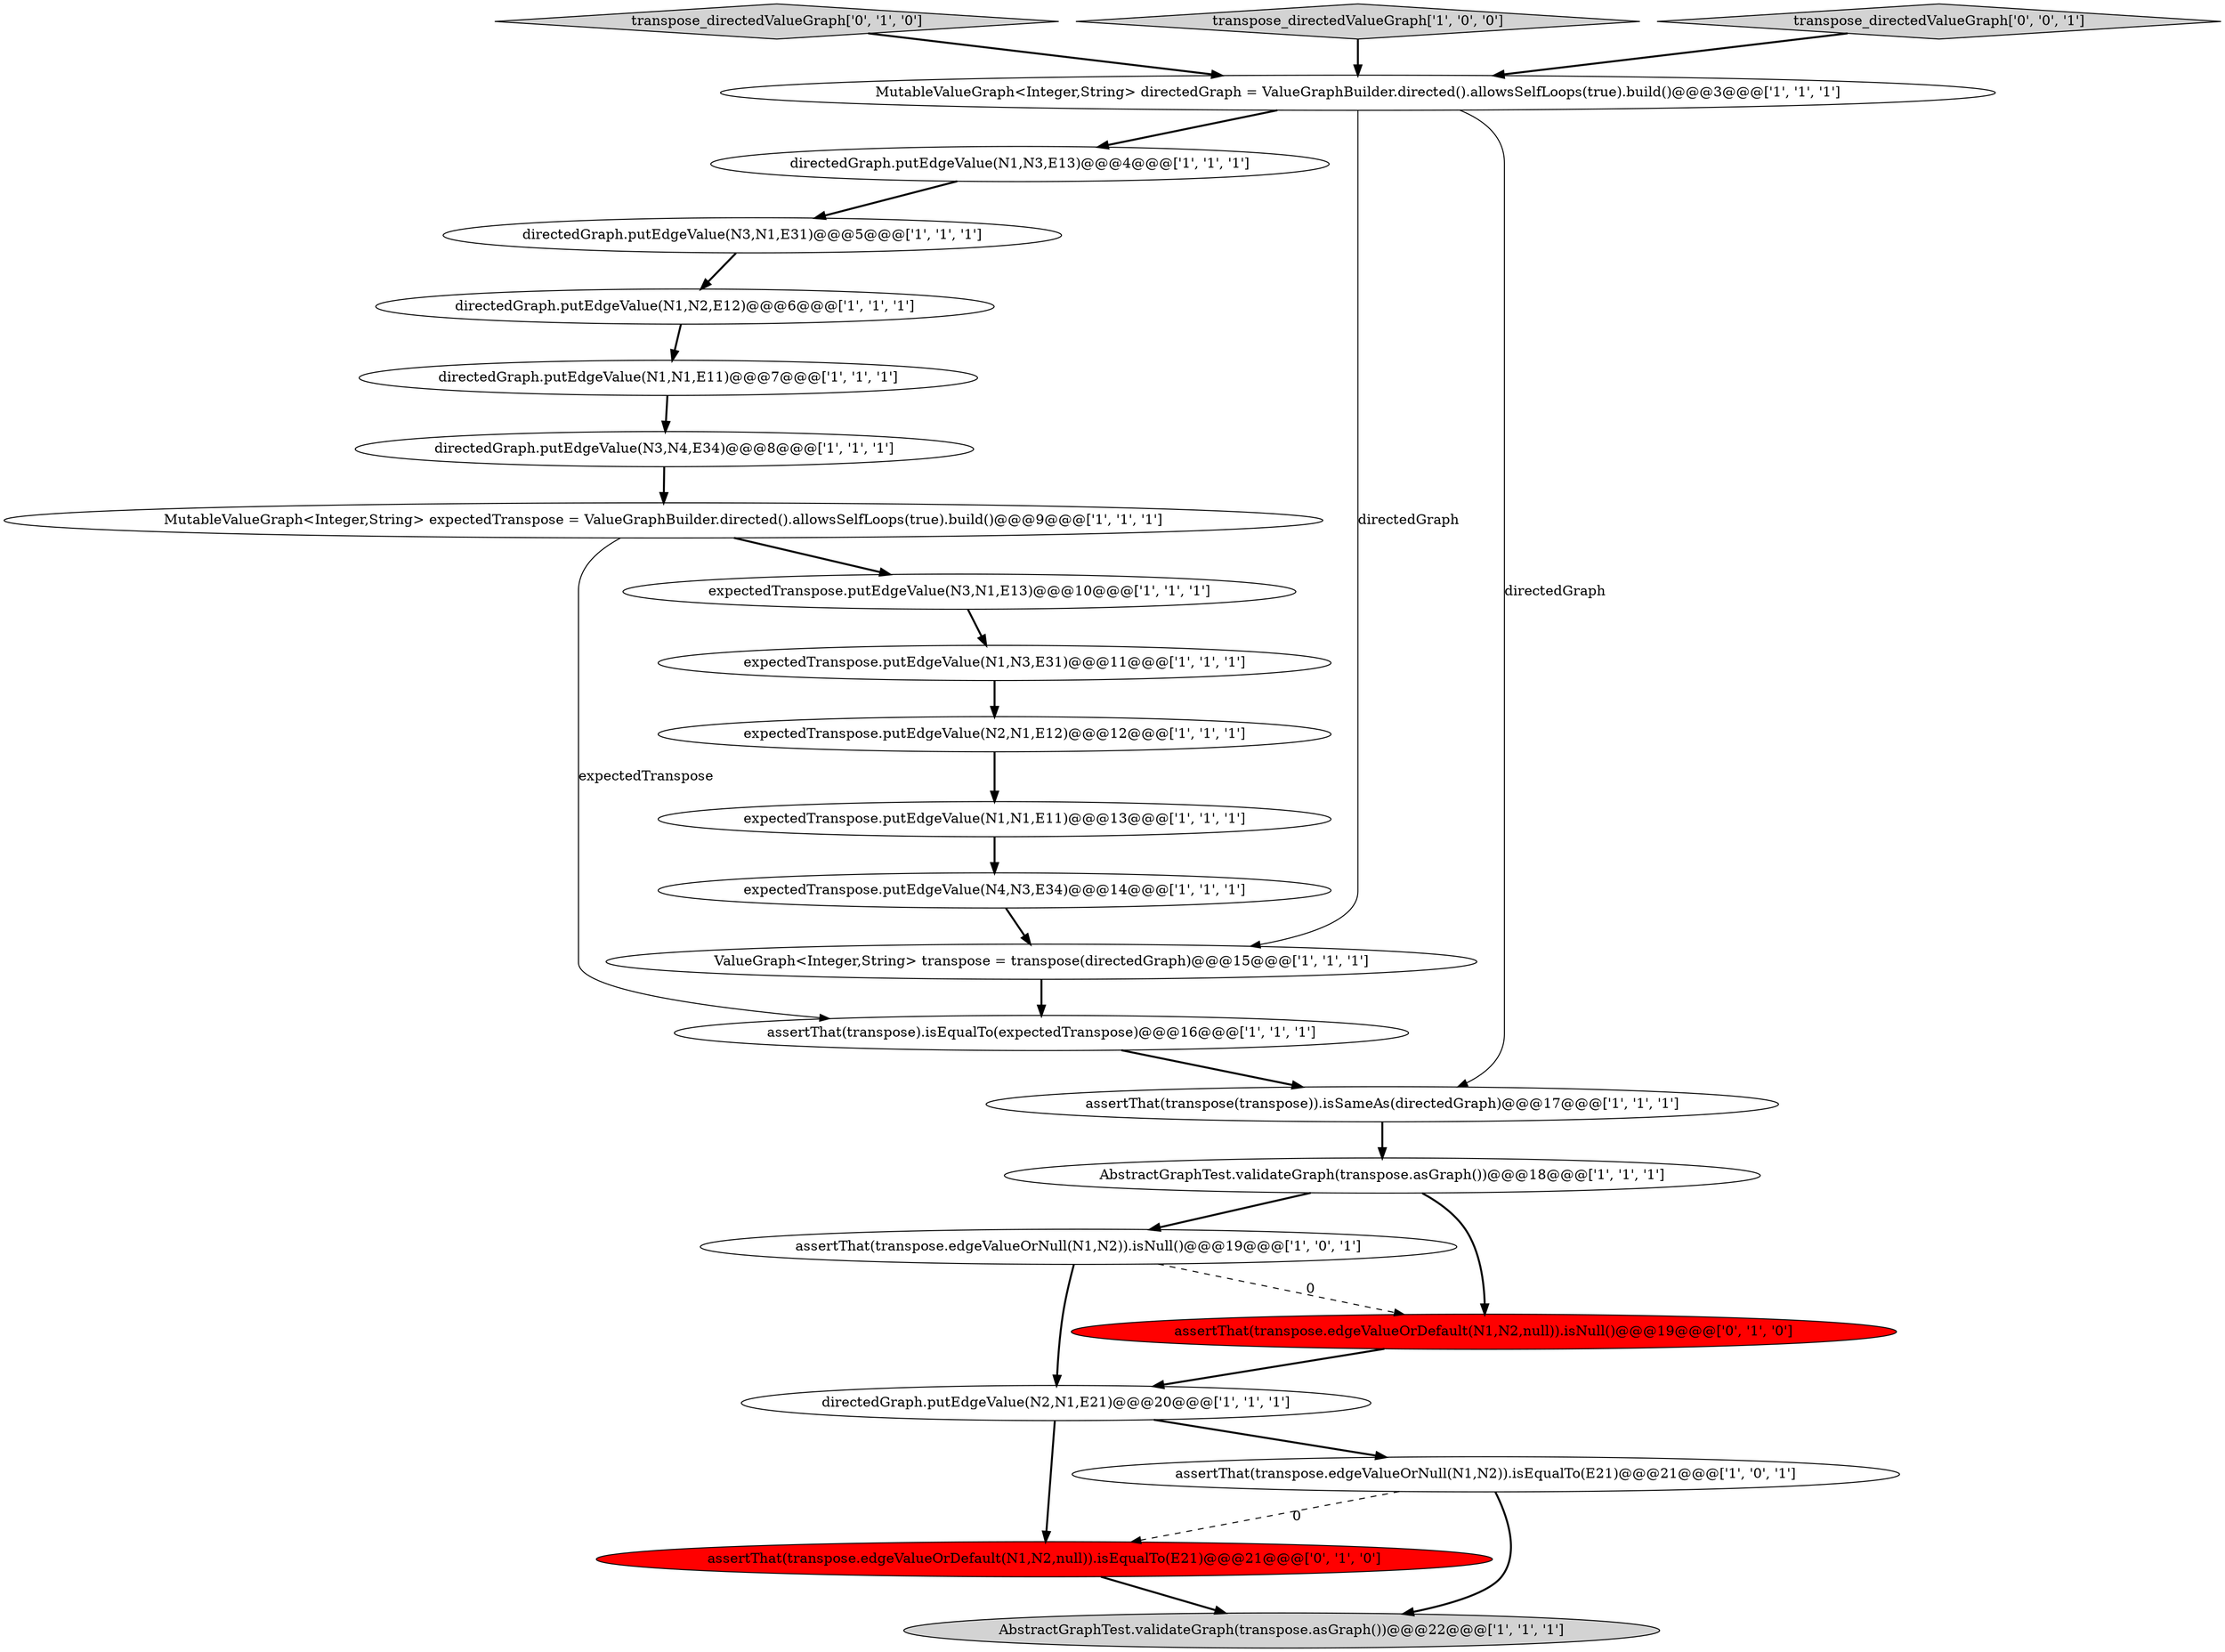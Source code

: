 digraph {
3 [style = filled, label = "assertThat(transpose).isEqualTo(expectedTranspose)@@@16@@@['1', '1', '1']", fillcolor = white, shape = ellipse image = "AAA0AAABBB1BBB"];
0 [style = filled, label = "directedGraph.putEdgeValue(N3,N4,E34)@@@8@@@['1', '1', '1']", fillcolor = white, shape = ellipse image = "AAA0AAABBB1BBB"];
19 [style = filled, label = "AbstractGraphTest.validateGraph(transpose.asGraph())@@@22@@@['1', '1', '1']", fillcolor = lightgray, shape = ellipse image = "AAA0AAABBB1BBB"];
10 [style = filled, label = "directedGraph.putEdgeValue(N2,N1,E21)@@@20@@@['1', '1', '1']", fillcolor = white, shape = ellipse image = "AAA0AAABBB1BBB"];
5 [style = filled, label = "MutableValueGraph<Integer,String> directedGraph = ValueGraphBuilder.directed().allowsSelfLoops(true).build()@@@3@@@['1', '1', '1']", fillcolor = white, shape = ellipse image = "AAA0AAABBB1BBB"];
22 [style = filled, label = "assertThat(transpose.edgeValueOrDefault(N1,N2,null)).isEqualTo(E21)@@@21@@@['0', '1', '0']", fillcolor = red, shape = ellipse image = "AAA1AAABBB2BBB"];
8 [style = filled, label = "directedGraph.putEdgeValue(N1,N3,E13)@@@4@@@['1', '1', '1']", fillcolor = white, shape = ellipse image = "AAA0AAABBB1BBB"];
14 [style = filled, label = "directedGraph.putEdgeValue(N3,N1,E31)@@@5@@@['1', '1', '1']", fillcolor = white, shape = ellipse image = "AAA0AAABBB1BBB"];
1 [style = filled, label = "ValueGraph<Integer,String> transpose = transpose(directedGraph)@@@15@@@['1', '1', '1']", fillcolor = white, shape = ellipse image = "AAA0AAABBB1BBB"];
20 [style = filled, label = "expectedTranspose.putEdgeValue(N1,N1,E11)@@@13@@@['1', '1', '1']", fillcolor = white, shape = ellipse image = "AAA0AAABBB1BBB"];
21 [style = filled, label = "transpose_directedValueGraph['0', '1', '0']", fillcolor = lightgray, shape = diamond image = "AAA0AAABBB2BBB"];
2 [style = filled, label = "directedGraph.putEdgeValue(N1,N1,E11)@@@7@@@['1', '1', '1']", fillcolor = white, shape = ellipse image = "AAA0AAABBB1BBB"];
17 [style = filled, label = "transpose_directedValueGraph['1', '0', '0']", fillcolor = lightgray, shape = diamond image = "AAA0AAABBB1BBB"];
11 [style = filled, label = "expectedTranspose.putEdgeValue(N1,N3,E31)@@@11@@@['1', '1', '1']", fillcolor = white, shape = ellipse image = "AAA0AAABBB1BBB"];
16 [style = filled, label = "assertThat(transpose(transpose)).isSameAs(directedGraph)@@@17@@@['1', '1', '1']", fillcolor = white, shape = ellipse image = "AAA0AAABBB1BBB"];
18 [style = filled, label = "expectedTranspose.putEdgeValue(N3,N1,E13)@@@10@@@['1', '1', '1']", fillcolor = white, shape = ellipse image = "AAA0AAABBB1BBB"];
13 [style = filled, label = "AbstractGraphTest.validateGraph(transpose.asGraph())@@@18@@@['1', '1', '1']", fillcolor = white, shape = ellipse image = "AAA0AAABBB1BBB"];
4 [style = filled, label = "expectedTranspose.putEdgeValue(N2,N1,E12)@@@12@@@['1', '1', '1']", fillcolor = white, shape = ellipse image = "AAA0AAABBB1BBB"];
7 [style = filled, label = "assertThat(transpose.edgeValueOrNull(N1,N2)).isEqualTo(E21)@@@21@@@['1', '0', '1']", fillcolor = white, shape = ellipse image = "AAA0AAABBB1BBB"];
15 [style = filled, label = "expectedTranspose.putEdgeValue(N4,N3,E34)@@@14@@@['1', '1', '1']", fillcolor = white, shape = ellipse image = "AAA0AAABBB1BBB"];
9 [style = filled, label = "assertThat(transpose.edgeValueOrNull(N1,N2)).isNull()@@@19@@@['1', '0', '1']", fillcolor = white, shape = ellipse image = "AAA0AAABBB1BBB"];
12 [style = filled, label = "MutableValueGraph<Integer,String> expectedTranspose = ValueGraphBuilder.directed().allowsSelfLoops(true).build()@@@9@@@['1', '1', '1']", fillcolor = white, shape = ellipse image = "AAA0AAABBB1BBB"];
23 [style = filled, label = "assertThat(transpose.edgeValueOrDefault(N1,N2,null)).isNull()@@@19@@@['0', '1', '0']", fillcolor = red, shape = ellipse image = "AAA1AAABBB2BBB"];
24 [style = filled, label = "transpose_directedValueGraph['0', '0', '1']", fillcolor = lightgray, shape = diamond image = "AAA0AAABBB3BBB"];
6 [style = filled, label = "directedGraph.putEdgeValue(N1,N2,E12)@@@6@@@['1', '1', '1']", fillcolor = white, shape = ellipse image = "AAA0AAABBB1BBB"];
10->22 [style = bold, label=""];
5->8 [style = bold, label=""];
17->5 [style = bold, label=""];
16->13 [style = bold, label=""];
22->19 [style = bold, label=""];
0->12 [style = bold, label=""];
11->4 [style = bold, label=""];
18->11 [style = bold, label=""];
1->3 [style = bold, label=""];
8->14 [style = bold, label=""];
9->10 [style = bold, label=""];
3->16 [style = bold, label=""];
10->7 [style = bold, label=""];
9->23 [style = dashed, label="0"];
24->5 [style = bold, label=""];
5->1 [style = solid, label="directedGraph"];
6->2 [style = bold, label=""];
21->5 [style = bold, label=""];
2->0 [style = bold, label=""];
4->20 [style = bold, label=""];
12->18 [style = bold, label=""];
13->23 [style = bold, label=""];
23->10 [style = bold, label=""];
12->3 [style = solid, label="expectedTranspose"];
13->9 [style = bold, label=""];
5->16 [style = solid, label="directedGraph"];
20->15 [style = bold, label=""];
7->19 [style = bold, label=""];
7->22 [style = dashed, label="0"];
14->6 [style = bold, label=""];
15->1 [style = bold, label=""];
}
